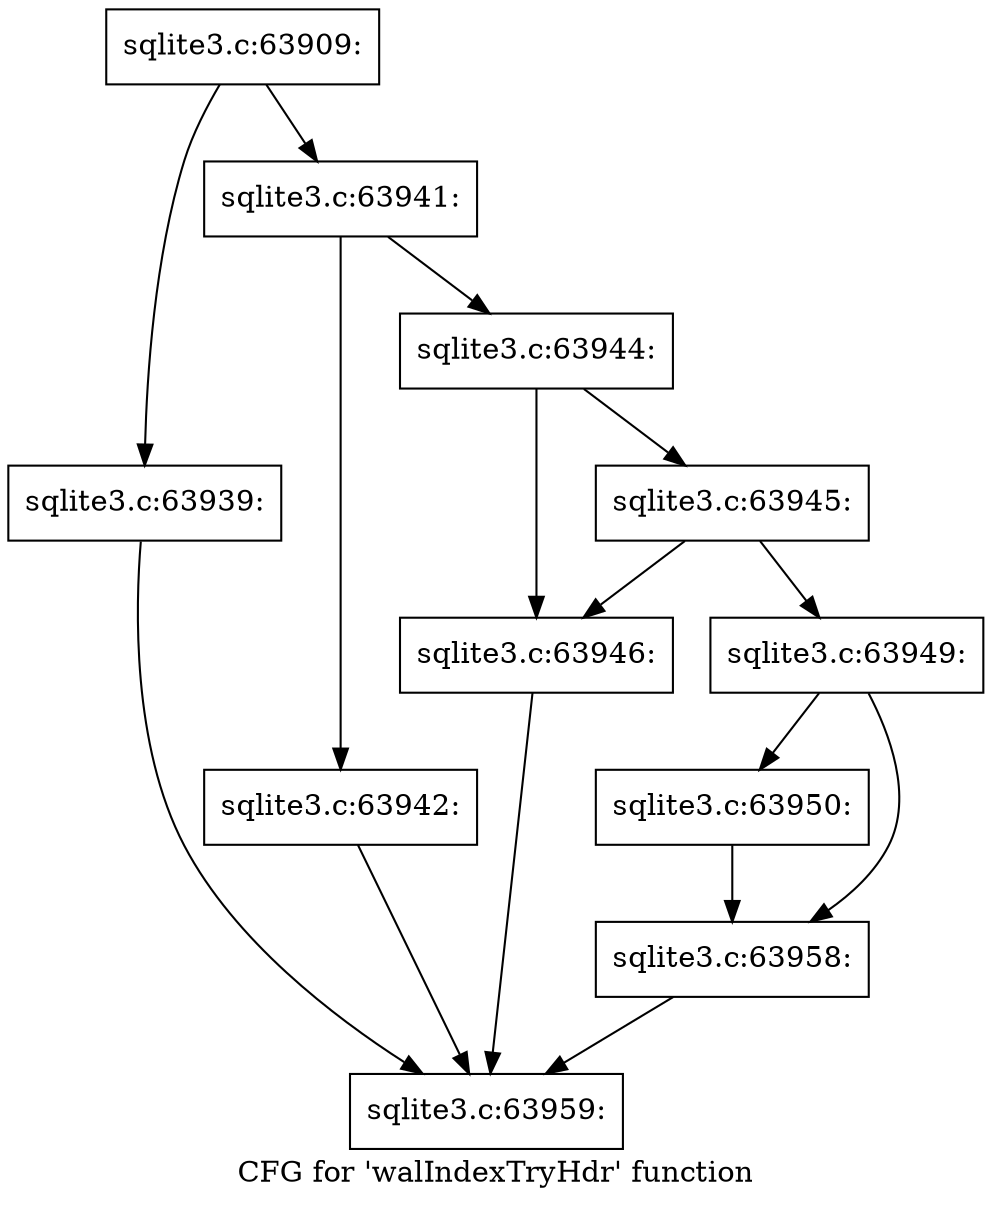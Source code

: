 digraph "CFG for 'walIndexTryHdr' function" {
	label="CFG for 'walIndexTryHdr' function";

	Node0x55c0f73f20a0 [shape=record,label="{sqlite3.c:63909:}"];
	Node0x55c0f73f20a0 -> Node0x55c0f73fe8d0;
	Node0x55c0f73f20a0 -> Node0x55c0f73fe920;
	Node0x55c0f73fe8d0 [shape=record,label="{sqlite3.c:63939:}"];
	Node0x55c0f73fe8d0 -> Node0x55c0f73fbea0;
	Node0x55c0f73fe920 [shape=record,label="{sqlite3.c:63941:}"];
	Node0x55c0f73fe920 -> Node0x55c0f73ff0f0;
	Node0x55c0f73fe920 -> Node0x55c0f73ff140;
	Node0x55c0f73ff0f0 [shape=record,label="{sqlite3.c:63942:}"];
	Node0x55c0f73ff0f0 -> Node0x55c0f73fbea0;
	Node0x55c0f73ff140 [shape=record,label="{sqlite3.c:63944:}"];
	Node0x55c0f73ff140 -> Node0x55c0f73ffaa0;
	Node0x55c0f73ff140 -> Node0x55c0f73ffbe0;
	Node0x55c0f73ffbe0 [shape=record,label="{sqlite3.c:63945:}"];
	Node0x55c0f73ffbe0 -> Node0x55c0f73ffaa0;
	Node0x55c0f73ffbe0 -> Node0x55c0f73ffb90;
	Node0x55c0f73ffaa0 [shape=record,label="{sqlite3.c:63946:}"];
	Node0x55c0f73ffaa0 -> Node0x55c0f73fbea0;
	Node0x55c0f73ffb90 [shape=record,label="{sqlite3.c:63949:}"];
	Node0x55c0f73ffb90 -> Node0x55c0f7400a90;
	Node0x55c0f73ffb90 -> Node0x55c0f7400ae0;
	Node0x55c0f7400a90 [shape=record,label="{sqlite3.c:63950:}"];
	Node0x55c0f7400a90 -> Node0x55c0f7400ae0;
	Node0x55c0f7400ae0 [shape=record,label="{sqlite3.c:63958:}"];
	Node0x55c0f7400ae0 -> Node0x55c0f73fbea0;
	Node0x55c0f73fbea0 [shape=record,label="{sqlite3.c:63959:}"];
}
